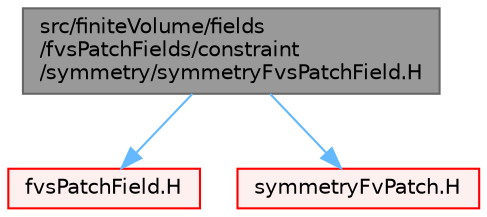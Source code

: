 digraph "src/finiteVolume/fields/fvsPatchFields/constraint/symmetry/symmetryFvsPatchField.H"
{
 // LATEX_PDF_SIZE
  bgcolor="transparent";
  edge [fontname=Helvetica,fontsize=10,labelfontname=Helvetica,labelfontsize=10];
  node [fontname=Helvetica,fontsize=10,shape=box,height=0.2,width=0.4];
  Node1 [id="Node000001",label="src/finiteVolume/fields\l/fvsPatchFields/constraint\l/symmetry/symmetryFvsPatchField.H",height=0.2,width=0.4,color="gray40", fillcolor="grey60", style="filled", fontcolor="black",tooltip=" "];
  Node1 -> Node2 [id="edge1_Node000001_Node000002",color="steelblue1",style="solid",tooltip=" "];
  Node2 [id="Node000002",label="fvsPatchField.H",height=0.2,width=0.4,color="red", fillcolor="#FFF0F0", style="filled",URL="$fvsPatchField_8H.html",tooltip=" "];
  Node1 -> Node265 [id="edge2_Node000001_Node000265",color="steelblue1",style="solid",tooltip=" "];
  Node265 [id="Node000265",label="symmetryFvPatch.H",height=0.2,width=0.4,color="red", fillcolor="#FFF0F0", style="filled",URL="$symmetryFvPatch_8H.html",tooltip=" "];
}
